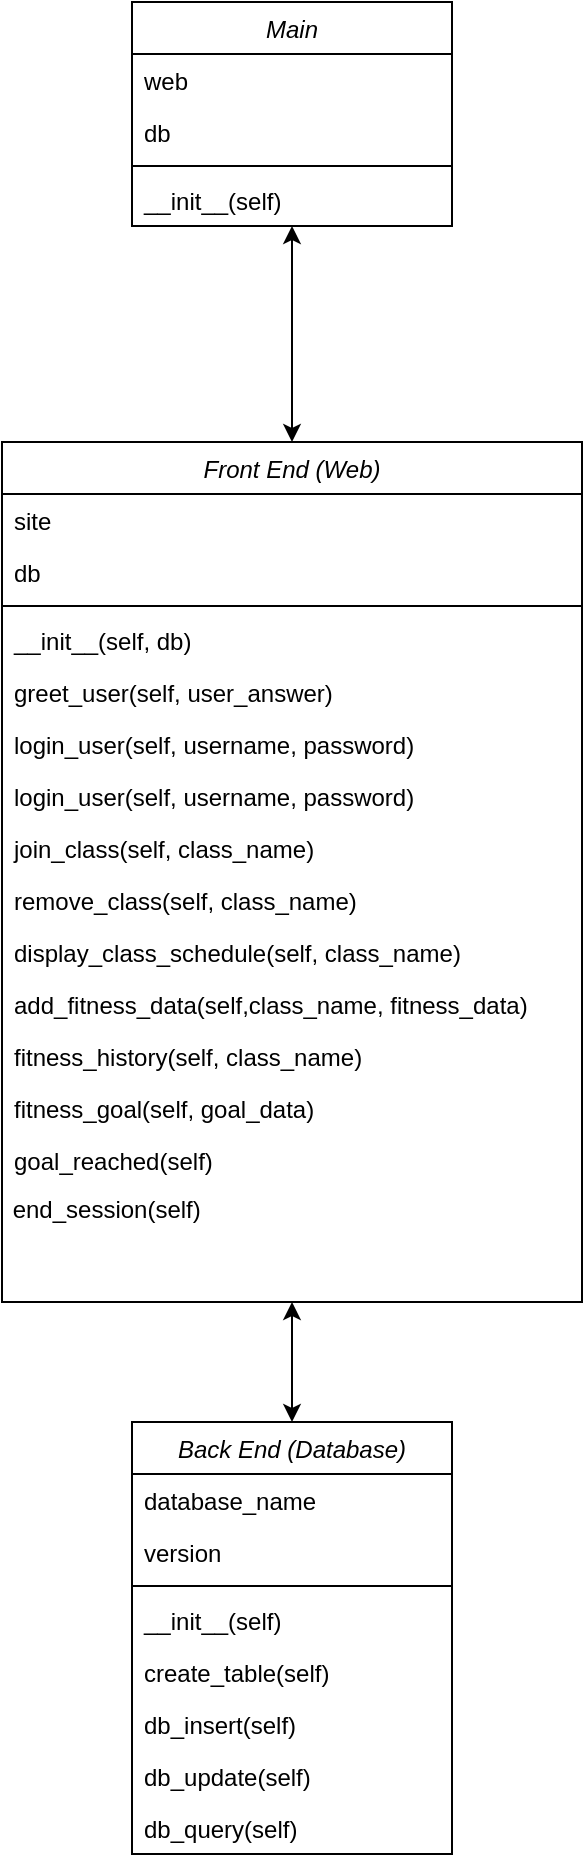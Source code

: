 <mxfile version="12.6.6" type="device"><diagram id="C5RBs43oDa-KdzZeNtuy" name="Page-1"><mxGraphModel dx="2942" dy="1122" grid="1" gridSize="10" guides="1" tooltips="1" connect="1" arrows="1" fold="1" page="1" pageScale="1" pageWidth="827" pageHeight="1169" math="0" shadow="0"><root><mxCell id="WIyWlLk6GJQsqaUBKTNV-0"/><mxCell id="WIyWlLk6GJQsqaUBKTNV-1" parent="WIyWlLk6GJQsqaUBKTNV-0"/><mxCell id="9l9nVQnUf70bh1ak9d30-29" style="edgeStyle=orthogonalEdgeStyle;rounded=0;orthogonalLoop=1;jettySize=auto;html=1;entryX=0.5;entryY=0;entryDx=0;entryDy=0;startArrow=classic;startFill=1;" parent="WIyWlLk6GJQsqaUBKTNV-1" source="zkfFHV4jXpPFQw0GAbJ--0" target="9l9nVQnUf70bh1ak9d30-0" edge="1"><mxGeometry relative="1" as="geometry"/></mxCell><mxCell id="zkfFHV4jXpPFQw0GAbJ--0" value="Main" style="swimlane;fontStyle=2;align=center;verticalAlign=top;childLayout=stackLayout;horizontal=1;startSize=26;horizontalStack=0;resizeParent=1;resizeLast=0;collapsible=1;marginBottom=0;rounded=0;shadow=0;strokeWidth=1;" parent="WIyWlLk6GJQsqaUBKTNV-1" vertex="1"><mxGeometry x="333" y="60" width="160" height="112" as="geometry"><mxRectangle x="230" y="140" width="160" height="26" as="alternateBounds"/></mxGeometry></mxCell><mxCell id="zkfFHV4jXpPFQw0GAbJ--1" value="web" style="text;align=left;verticalAlign=top;spacingLeft=4;spacingRight=4;overflow=hidden;rotatable=0;points=[[0,0.5],[1,0.5]];portConstraint=eastwest;" parent="zkfFHV4jXpPFQw0GAbJ--0" vertex="1"><mxGeometry y="26" width="160" height="26" as="geometry"/></mxCell><mxCell id="9l9nVQnUf70bh1ak9d30-7" value="db" style="text;align=left;verticalAlign=top;spacingLeft=4;spacingRight=4;overflow=hidden;rotatable=0;points=[[0,0.5],[1,0.5]];portConstraint=eastwest;" parent="zkfFHV4jXpPFQw0GAbJ--0" vertex="1"><mxGeometry y="52" width="160" height="26" as="geometry"/></mxCell><mxCell id="zkfFHV4jXpPFQw0GAbJ--4" value="" style="line;html=1;strokeWidth=1;align=left;verticalAlign=middle;spacingTop=-1;spacingLeft=3;spacingRight=3;rotatable=0;labelPosition=right;points=[];portConstraint=eastwest;" parent="zkfFHV4jXpPFQw0GAbJ--0" vertex="1"><mxGeometry y="78" width="160" height="8" as="geometry"/></mxCell><mxCell id="zkfFHV4jXpPFQw0GAbJ--5" value="__init__(self)" style="text;align=left;verticalAlign=top;spacingLeft=4;spacingRight=4;overflow=hidden;rotatable=0;points=[[0,0.5],[1,0.5]];portConstraint=eastwest;" parent="zkfFHV4jXpPFQw0GAbJ--0" vertex="1"><mxGeometry y="86" width="160" height="26" as="geometry"/></mxCell><mxCell id="9l9nVQnUf70bh1ak9d30-30" style="edgeStyle=orthogonalEdgeStyle;rounded=0;orthogonalLoop=1;jettySize=auto;html=1;startArrow=classic;startFill=1;" parent="WIyWlLk6GJQsqaUBKTNV-1" source="9l9nVQnUf70bh1ak9d30-0" target="9l9nVQnUf70bh1ak9d30-8" edge="1"><mxGeometry relative="1" as="geometry"/></mxCell><mxCell id="9l9nVQnUf70bh1ak9d30-0" value="Front End (Web)" style="swimlane;fontStyle=2;align=center;verticalAlign=top;childLayout=stackLayout;horizontal=1;startSize=26;horizontalStack=0;resizeParent=1;resizeLast=0;collapsible=1;marginBottom=0;rounded=0;shadow=0;strokeWidth=1;" parent="WIyWlLk6GJQsqaUBKTNV-1" vertex="1"><mxGeometry x="268" y="280" width="290" height="430" as="geometry"><mxRectangle x="230" y="140" width="160" height="26" as="alternateBounds"/></mxGeometry></mxCell><mxCell id="9l9nVQnUf70bh1ak9d30-2" value="site" style="text;align=left;verticalAlign=top;spacingLeft=4;spacingRight=4;overflow=hidden;rotatable=0;points=[[0,0.5],[1,0.5]];portConstraint=eastwest;rounded=0;shadow=0;html=0;" parent="9l9nVQnUf70bh1ak9d30-0" vertex="1"><mxGeometry y="26" width="290" height="26" as="geometry"/></mxCell><mxCell id="9l9nVQnUf70bh1ak9d30-3" value="db" style="text;align=left;verticalAlign=top;spacingLeft=4;spacingRight=4;overflow=hidden;rotatable=0;points=[[0,0.5],[1,0.5]];portConstraint=eastwest;rounded=0;shadow=0;html=0;" parent="9l9nVQnUf70bh1ak9d30-0" vertex="1"><mxGeometry y="52" width="290" height="26" as="geometry"/></mxCell><mxCell id="9l9nVQnUf70bh1ak9d30-4" value="" style="line;html=1;strokeWidth=1;align=left;verticalAlign=middle;spacingTop=-1;spacingLeft=3;spacingRight=3;rotatable=0;labelPosition=right;points=[];portConstraint=eastwest;" parent="9l9nVQnUf70bh1ak9d30-0" vertex="1"><mxGeometry y="78" width="290" height="8" as="geometry"/></mxCell><mxCell id="9l9nVQnUf70bh1ak9d30-5" value="__init__(self, db)" style="text;align=left;verticalAlign=top;spacingLeft=4;spacingRight=4;overflow=hidden;rotatable=0;points=[[0,0.5],[1,0.5]];portConstraint=eastwest;" parent="9l9nVQnUf70bh1ak9d30-0" vertex="1"><mxGeometry y="86" width="290" height="26" as="geometry"/></mxCell><mxCell id="9l9nVQnUf70bh1ak9d30-14" value="greet_user(self, user_answer)" style="text;align=left;verticalAlign=top;spacingLeft=4;spacingRight=4;overflow=hidden;rotatable=0;points=[[0,0.5],[1,0.5]];portConstraint=eastwest;" parent="9l9nVQnUf70bh1ak9d30-0" vertex="1"><mxGeometry y="112" width="290" height="26" as="geometry"/></mxCell><mxCell id="9l9nVQnUf70bh1ak9d30-15" value="login_user(self, username, password) " style="text;align=left;verticalAlign=top;spacingLeft=4;spacingRight=4;overflow=hidden;rotatable=0;points=[[0,0.5],[1,0.5]];portConstraint=eastwest;" parent="9l9nVQnUf70bh1ak9d30-0" vertex="1"><mxGeometry y="138" width="290" height="26" as="geometry"/></mxCell><mxCell id="9l9nVQnUf70bh1ak9d30-16" value="login_user(self, username, password)" style="text;align=left;verticalAlign=top;spacingLeft=4;spacingRight=4;overflow=hidden;rotatable=0;points=[[0,0.5],[1,0.5]];portConstraint=eastwest;" parent="9l9nVQnUf70bh1ak9d30-0" vertex="1"><mxGeometry y="164" width="290" height="26" as="geometry"/></mxCell><mxCell id="9l9nVQnUf70bh1ak9d30-17" value="join_class(self, class_name)" style="text;align=left;verticalAlign=top;spacingLeft=4;spacingRight=4;overflow=hidden;rotatable=0;points=[[0,0.5],[1,0.5]];portConstraint=eastwest;" parent="9l9nVQnUf70bh1ak9d30-0" vertex="1"><mxGeometry y="190" width="290" height="26" as="geometry"/></mxCell><mxCell id="9l9nVQnUf70bh1ak9d30-18" value="remove_class(self, class_name)" style="text;align=left;verticalAlign=top;spacingLeft=4;spacingRight=4;overflow=hidden;rotatable=0;points=[[0,0.5],[1,0.5]];portConstraint=eastwest;" parent="9l9nVQnUf70bh1ak9d30-0" vertex="1"><mxGeometry y="216" width="290" height="26" as="geometry"/></mxCell><mxCell id="9l9nVQnUf70bh1ak9d30-19" value="display_class_schedule(self, class_name)" style="text;align=left;verticalAlign=top;spacingLeft=4;spacingRight=4;overflow=hidden;rotatable=0;points=[[0,0.5],[1,0.5]];portConstraint=eastwest;" parent="9l9nVQnUf70bh1ak9d30-0" vertex="1"><mxGeometry y="242" width="290" height="26" as="geometry"/></mxCell><mxCell id="9l9nVQnUf70bh1ak9d30-20" value="add_fitness_data(self,class_name, fitness_data)" style="text;align=left;verticalAlign=top;spacingLeft=4;spacingRight=4;overflow=hidden;rotatable=0;points=[[0,0.5],[1,0.5]];portConstraint=eastwest;" parent="9l9nVQnUf70bh1ak9d30-0" vertex="1"><mxGeometry y="268" width="290" height="26" as="geometry"/></mxCell><mxCell id="9l9nVQnUf70bh1ak9d30-21" value="fitness_history(self, class_name)" style="text;align=left;verticalAlign=top;spacingLeft=4;spacingRight=4;overflow=hidden;rotatable=0;points=[[0,0.5],[1,0.5]];portConstraint=eastwest;" parent="9l9nVQnUf70bh1ak9d30-0" vertex="1"><mxGeometry y="294" width="290" height="26" as="geometry"/></mxCell><mxCell id="9l9nVQnUf70bh1ak9d30-22" value="fitness_goal(self, goal_data)" style="text;align=left;verticalAlign=top;spacingLeft=4;spacingRight=4;overflow=hidden;rotatable=0;points=[[0,0.5],[1,0.5]];portConstraint=eastwest;" parent="9l9nVQnUf70bh1ak9d30-0" vertex="1"><mxGeometry y="320" width="290" height="26" as="geometry"/></mxCell><mxCell id="9l9nVQnUf70bh1ak9d30-24" value="goal_reached(self)" style="text;align=left;verticalAlign=top;spacingLeft=4;spacingRight=4;overflow=hidden;rotatable=0;points=[[0,0.5],[1,0.5]];portConstraint=eastwest;" parent="9l9nVQnUf70bh1ak9d30-0" vertex="1"><mxGeometry y="346" width="290" height="24" as="geometry"/></mxCell><mxCell id="8XoVHP4tgZs1pnVrA3As-1" value="&amp;nbsp;end_session(self)" style="text;html=1;" vertex="1" parent="9l9nVQnUf70bh1ak9d30-0"><mxGeometry y="370" width="290" height="20" as="geometry"/></mxCell><mxCell id="9l9nVQnUf70bh1ak9d30-8" value="Back End (Database)" style="swimlane;fontStyle=2;align=center;verticalAlign=top;childLayout=stackLayout;horizontal=1;startSize=26;horizontalStack=0;resizeParent=1;resizeLast=0;collapsible=1;marginBottom=0;rounded=0;shadow=0;strokeWidth=1;" parent="WIyWlLk6GJQsqaUBKTNV-1" vertex="1"><mxGeometry x="333" y="770" width="160" height="216" as="geometry"><mxRectangle x="230" y="140" width="160" height="26" as="alternateBounds"/></mxGeometry></mxCell><mxCell id="9l9nVQnUf70bh1ak9d30-10" value="database_name" style="text;align=left;verticalAlign=top;spacingLeft=4;spacingRight=4;overflow=hidden;rotatable=0;points=[[0,0.5],[1,0.5]];portConstraint=eastwest;rounded=0;shadow=0;html=0;" parent="9l9nVQnUf70bh1ak9d30-8" vertex="1"><mxGeometry y="26" width="160" height="26" as="geometry"/></mxCell><mxCell id="9l9nVQnUf70bh1ak9d30-11" value="version" style="text;align=left;verticalAlign=top;spacingLeft=4;spacingRight=4;overflow=hidden;rotatable=0;points=[[0,0.5],[1,0.5]];portConstraint=eastwest;rounded=0;shadow=0;html=0;" parent="9l9nVQnUf70bh1ak9d30-8" vertex="1"><mxGeometry y="52" width="160" height="26" as="geometry"/></mxCell><mxCell id="9l9nVQnUf70bh1ak9d30-12" value="" style="line;html=1;strokeWidth=1;align=left;verticalAlign=middle;spacingTop=-1;spacingLeft=3;spacingRight=3;rotatable=0;labelPosition=right;points=[];portConstraint=eastwest;" parent="9l9nVQnUf70bh1ak9d30-8" vertex="1"><mxGeometry y="78" width="160" height="8" as="geometry"/></mxCell><mxCell id="9l9nVQnUf70bh1ak9d30-13" value="__init__(self)" style="text;align=left;verticalAlign=top;spacingLeft=4;spacingRight=4;overflow=hidden;rotatable=0;points=[[0,0.5],[1,0.5]];portConstraint=eastwest;" parent="9l9nVQnUf70bh1ak9d30-8" vertex="1"><mxGeometry y="86" width="160" height="26" as="geometry"/></mxCell><mxCell id="9l9nVQnUf70bh1ak9d30-25" value="create_table(self)" style="text;align=left;verticalAlign=top;spacingLeft=4;spacingRight=4;overflow=hidden;rotatable=0;points=[[0,0.5],[1,0.5]];portConstraint=eastwest;" parent="9l9nVQnUf70bh1ak9d30-8" vertex="1"><mxGeometry y="112" width="160" height="26" as="geometry"/></mxCell><mxCell id="9l9nVQnUf70bh1ak9d30-26" value="db_insert(self)" style="text;align=left;verticalAlign=top;spacingLeft=4;spacingRight=4;overflow=hidden;rotatable=0;points=[[0,0.5],[1,0.5]];portConstraint=eastwest;" parent="9l9nVQnUf70bh1ak9d30-8" vertex="1"><mxGeometry y="138" width="160" height="26" as="geometry"/></mxCell><mxCell id="9l9nVQnUf70bh1ak9d30-27" value="db_update(self)" style="text;align=left;verticalAlign=top;spacingLeft=4;spacingRight=4;overflow=hidden;rotatable=0;points=[[0,0.5],[1,0.5]];portConstraint=eastwest;" parent="9l9nVQnUf70bh1ak9d30-8" vertex="1"><mxGeometry y="164" width="160" height="26" as="geometry"/></mxCell><mxCell id="9l9nVQnUf70bh1ak9d30-28" value="db_query(self)" style="text;align=left;verticalAlign=top;spacingLeft=4;spacingRight=4;overflow=hidden;rotatable=0;points=[[0,0.5],[1,0.5]];portConstraint=eastwest;" parent="9l9nVQnUf70bh1ak9d30-8" vertex="1"><mxGeometry y="190" width="160" height="26" as="geometry"/></mxCell></root></mxGraphModel></diagram></mxfile>